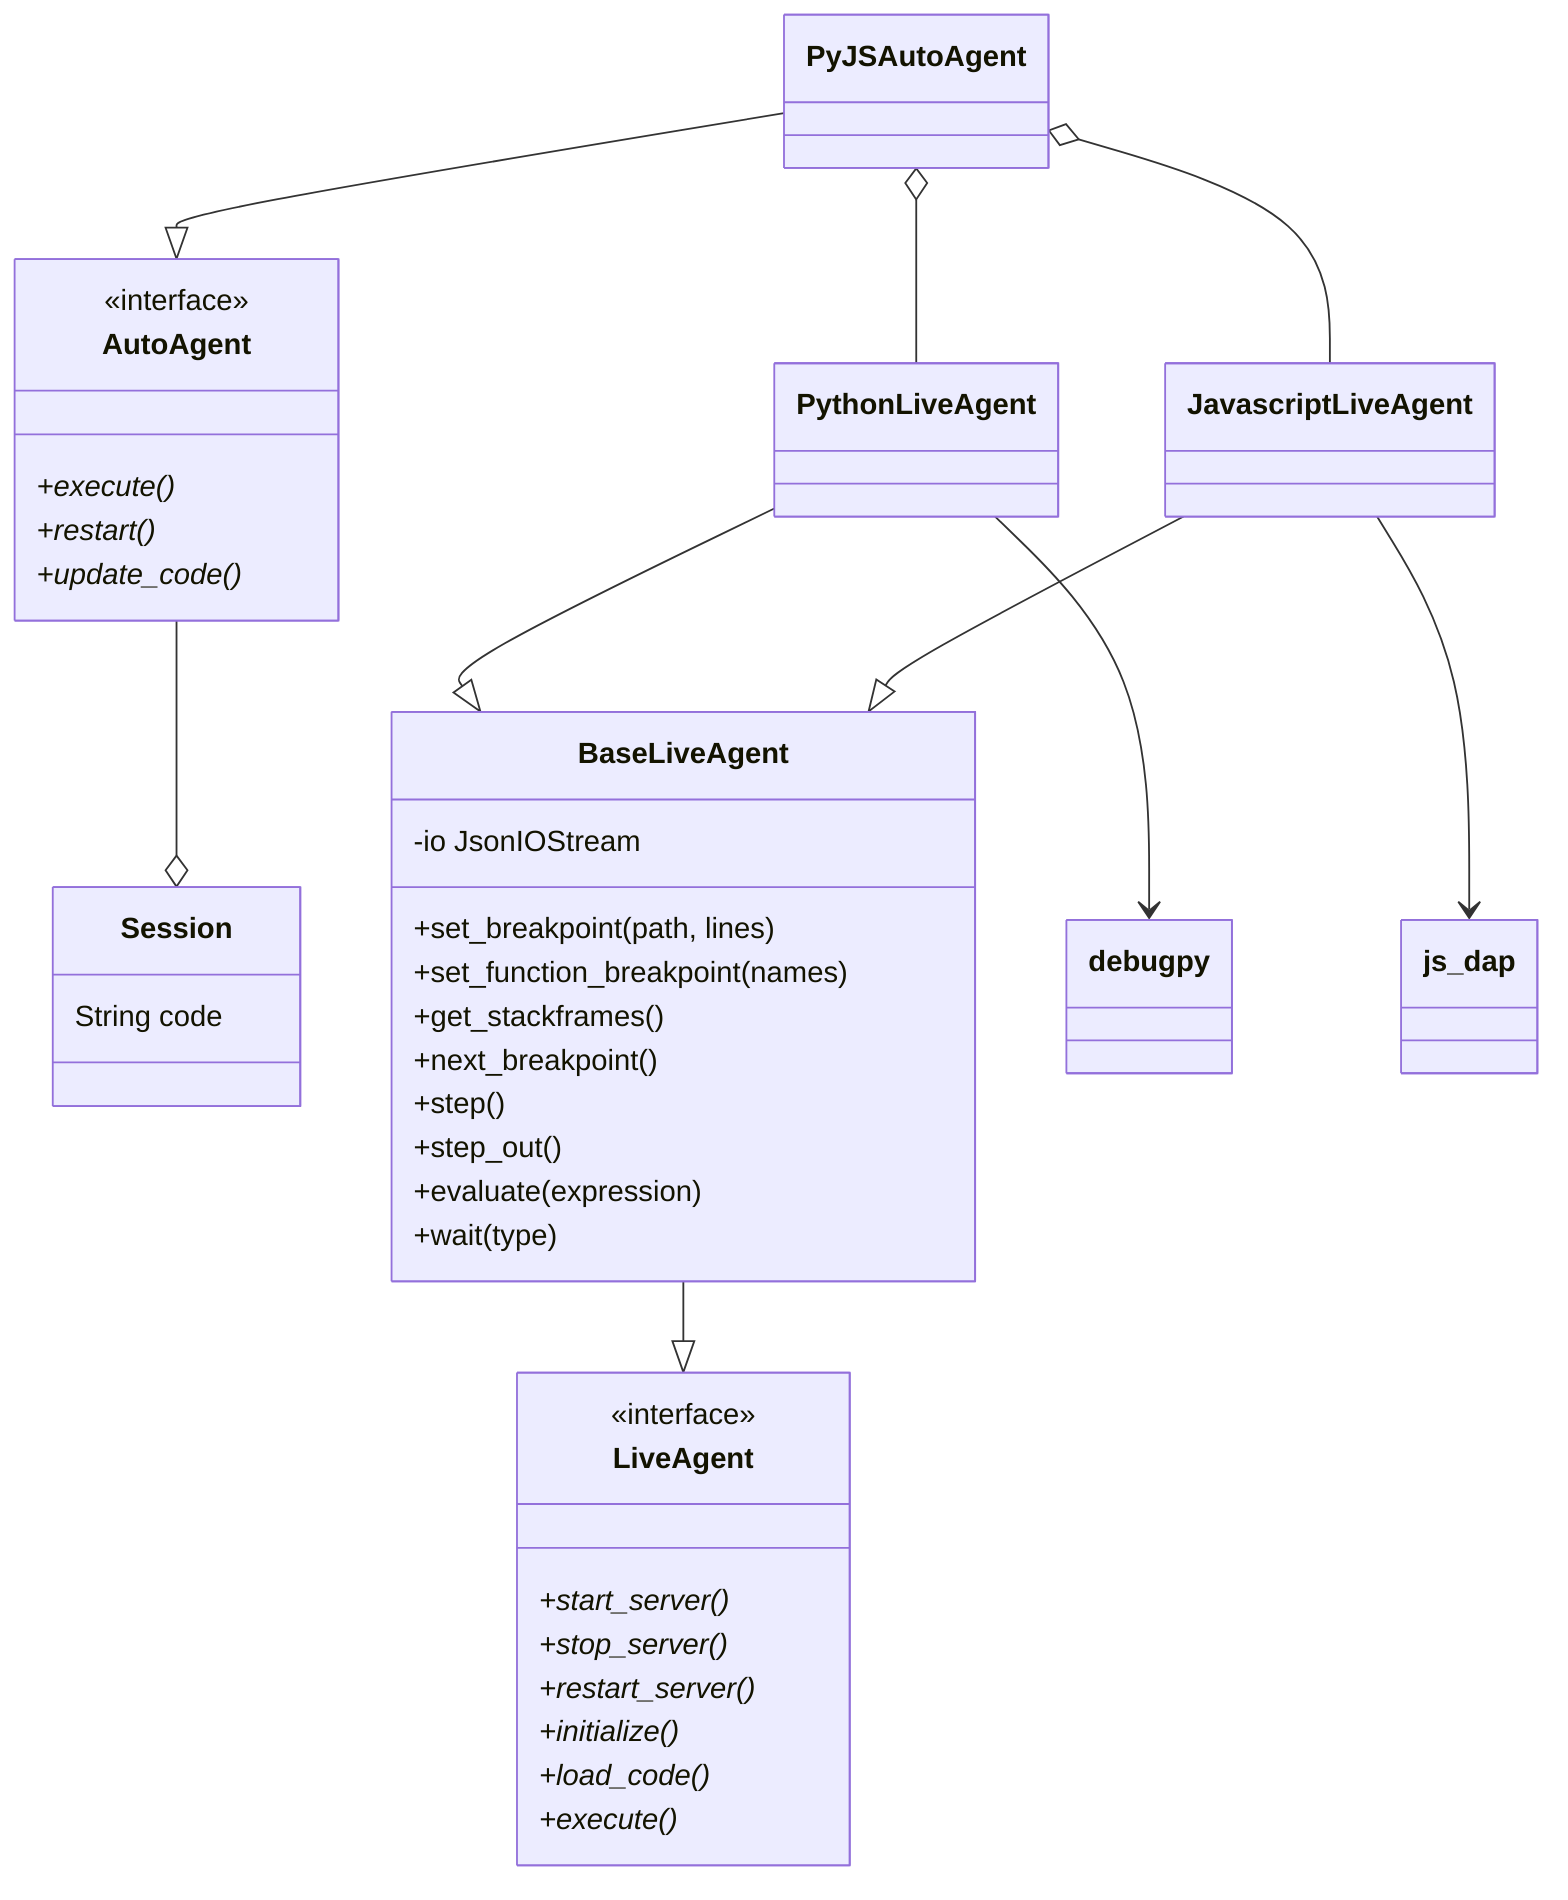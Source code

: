 classDiagram
    AutoAgent --o Session
    BaseLiveAgent --|> LiveAgent
    PythonLiveAgent --|> BaseLiveAgent
    JavascriptLiveAgent --|> BaseLiveAgent
    PyJSAutoAgent --|> AutoAgent
    PyJSAutoAgent o-- PythonLiveAgent
    PyJSAutoAgent o-- JavascriptLiveAgent
    PythonLiveAgent --> debugpy
    JavascriptLiveAgent --> js_dap
    <<interface>> LiveAgent
    <<interface>> AutoAgent
    class LiveAgent {
        +start_server()*
        +stop_server()*
        +restart_server()*
        +initialize()*
        +load_code()*
        +execute()*
    }
    class BaseLiveAgent {
        -io JsonIOStream
        +set_breakpoint(path, lines)
        +set_function_breakpoint(names)
        +get_stackframes()
        +next_breakpoint()
        +step()
        +step_out()
        +evaluate(expression)
        +wait(type)
    }
    class AutoAgent {
        +execute()*
        +restart()*
        +update_code()*
    }
    class Session {
        String code
    }